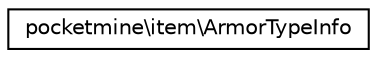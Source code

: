 digraph "Graphical Class Hierarchy"
{
 // INTERACTIVE_SVG=YES
 // LATEX_PDF_SIZE
  edge [fontname="Helvetica",fontsize="10",labelfontname="Helvetica",labelfontsize="10"];
  node [fontname="Helvetica",fontsize="10",shape=record];
  rankdir="LR";
  Node0 [label="pocketmine\\item\\ArmorTypeInfo",height=0.2,width=0.4,color="black", fillcolor="white", style="filled",URL="$d8/d82/classpocketmine_1_1item_1_1_armor_type_info.html",tooltip=" "];
}
